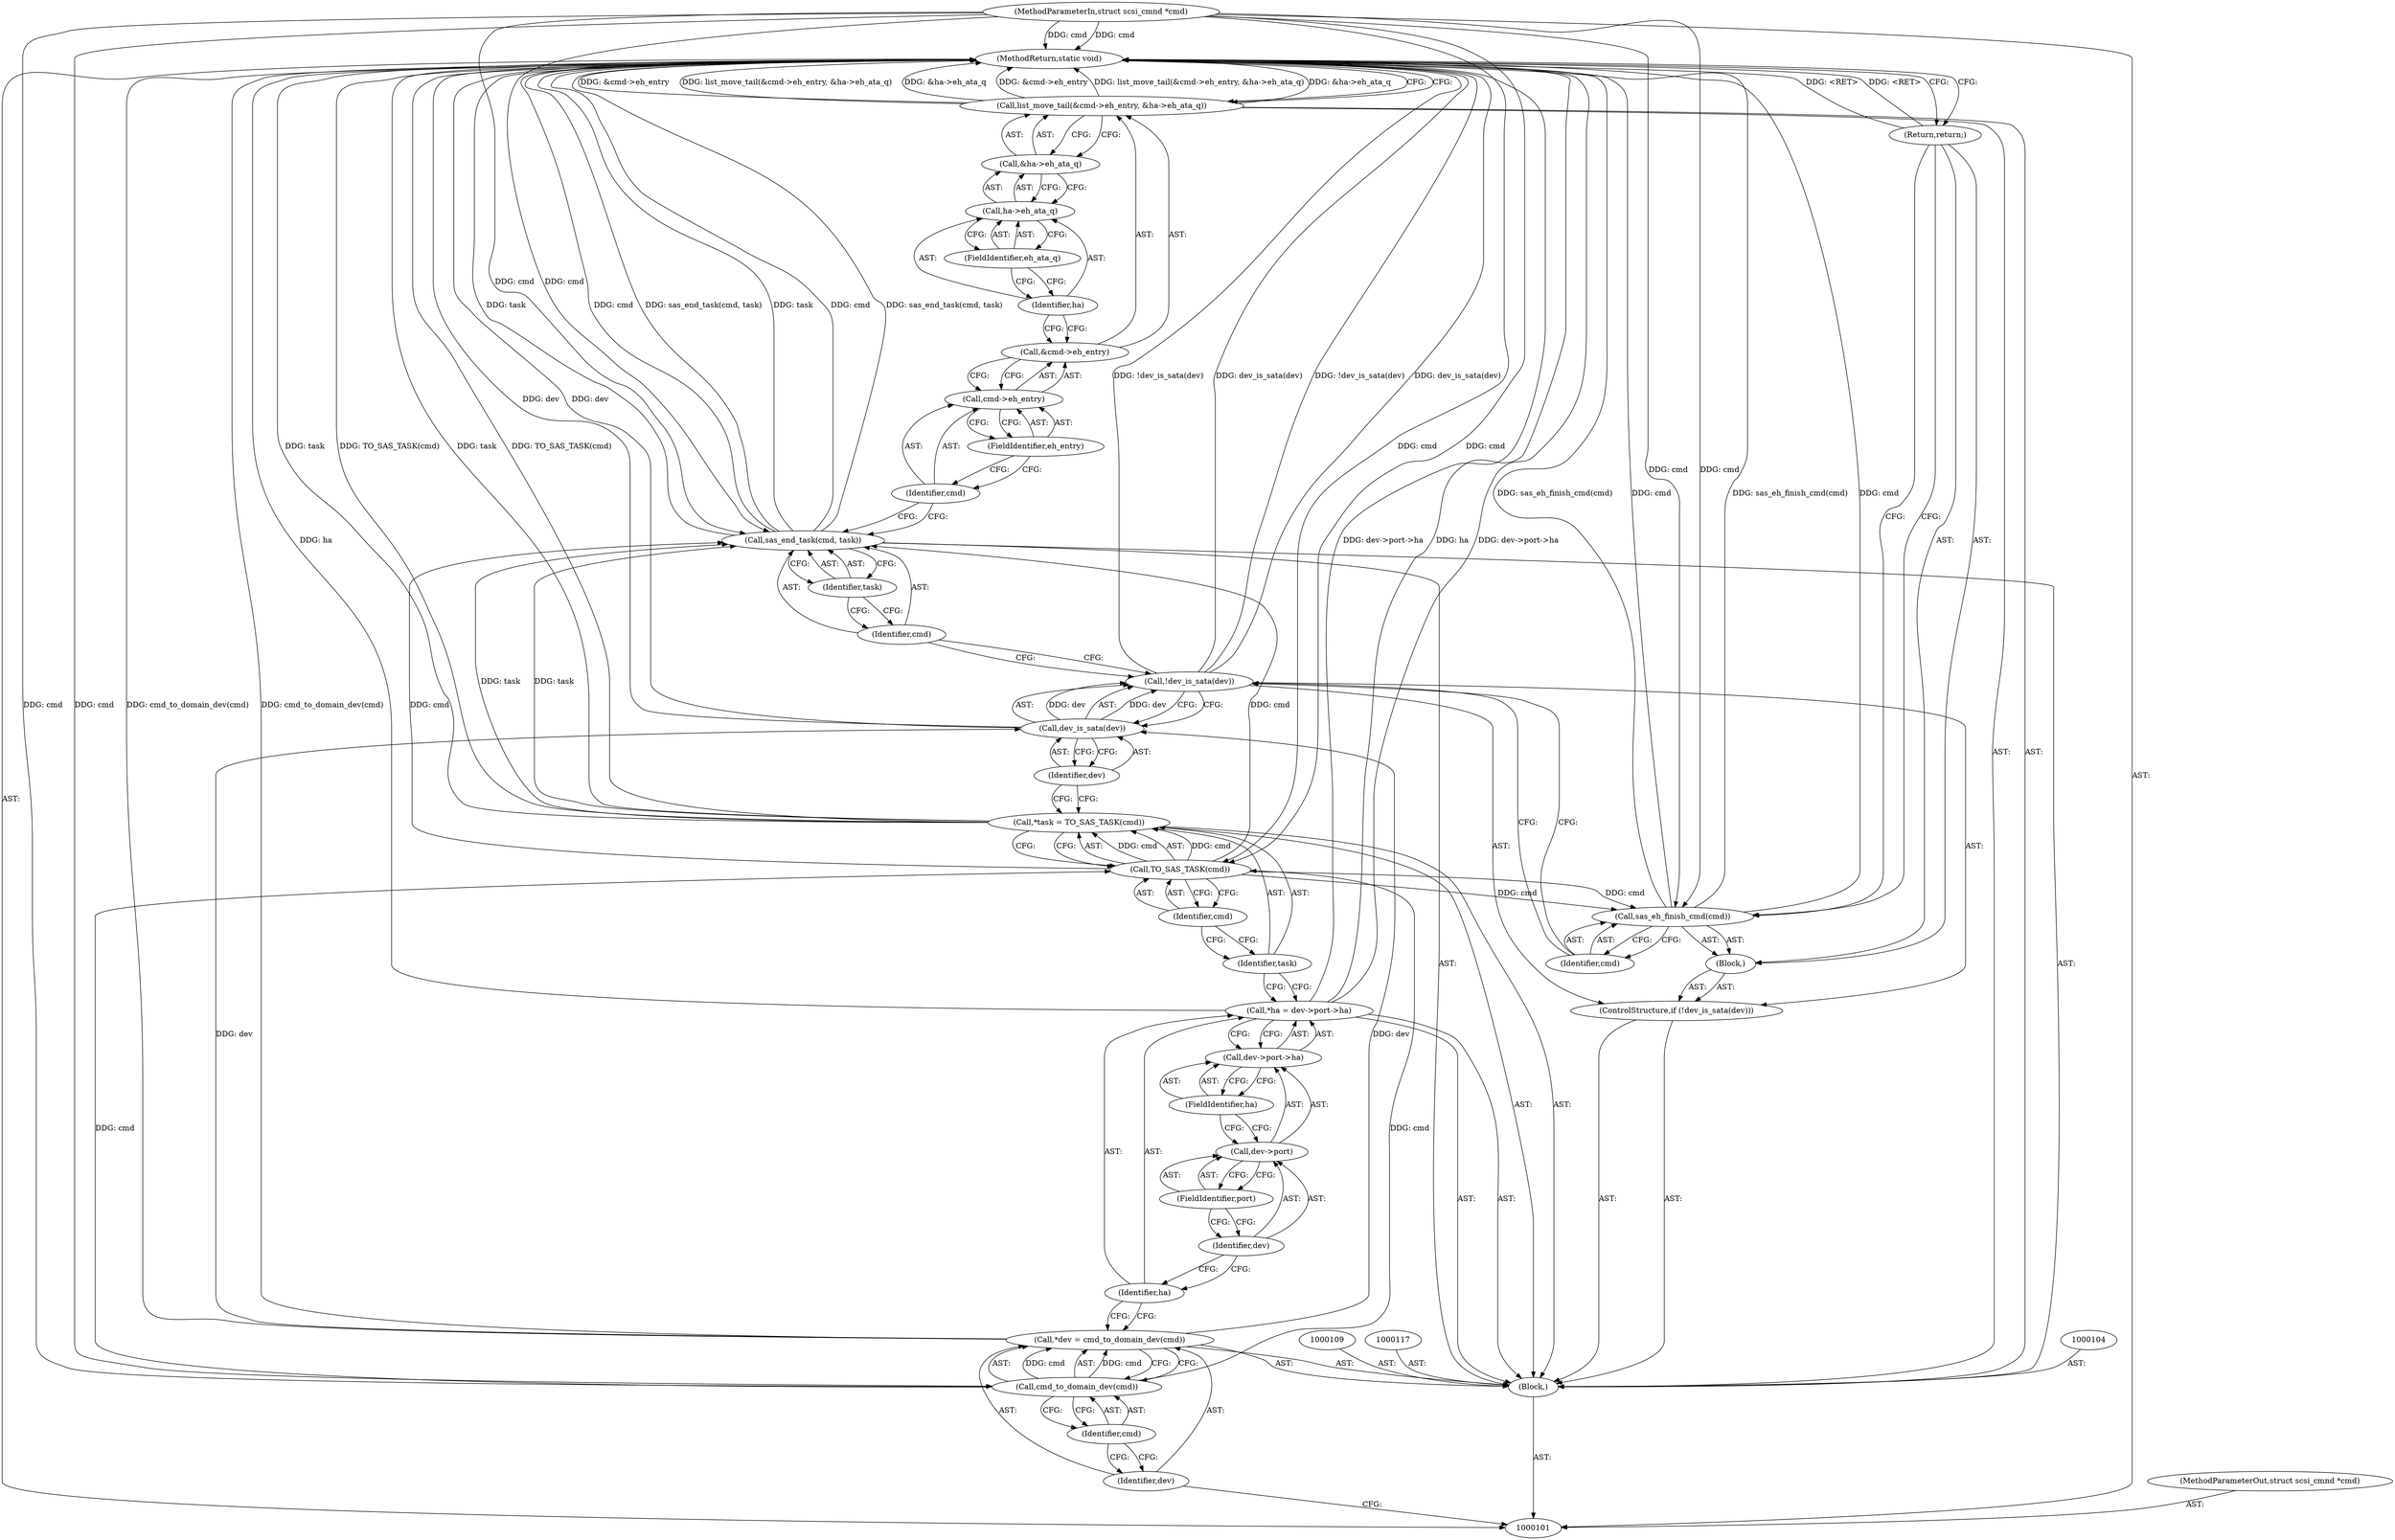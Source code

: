 digraph "1_linux_318aaf34f1179b39fa9c30fa0f3288b645beee39" {
"1000142" [label="(MethodReturn,static void)"];
"1000102" [label="(MethodParameterIn,struct scsi_cmnd *cmd)"];
"1000194" [label="(MethodParameterOut,struct scsi_cmnd *cmd)"];
"1000130" [label="(Call,sas_end_task(cmd, task))"];
"1000131" [label="(Identifier,cmd)"];
"1000132" [label="(Identifier,task)"];
"1000133" [label="(Call,list_move_tail(&cmd->eh_entry, &ha->eh_ata_q))"];
"1000134" [label="(Call,&cmd->eh_entry)"];
"1000135" [label="(Call,cmd->eh_entry)"];
"1000136" [label="(Identifier,cmd)"];
"1000137" [label="(FieldIdentifier,eh_entry)"];
"1000138" [label="(Call,&ha->eh_ata_q)"];
"1000139" [label="(Call,ha->eh_ata_q)"];
"1000140" [label="(Identifier,ha)"];
"1000141" [label="(FieldIdentifier,eh_ata_q)"];
"1000103" [label="(Block,)"];
"1000105" [label="(Call,*dev = cmd_to_domain_dev(cmd))"];
"1000106" [label="(Identifier,dev)"];
"1000107" [label="(Call,cmd_to_domain_dev(cmd))"];
"1000108" [label="(Identifier,cmd)"];
"1000110" [label="(Call,*ha = dev->port->ha)"];
"1000111" [label="(Identifier,ha)"];
"1000112" [label="(Call,dev->port->ha)"];
"1000113" [label="(Call,dev->port)"];
"1000114" [label="(Identifier,dev)"];
"1000115" [label="(FieldIdentifier,port)"];
"1000116" [label="(FieldIdentifier,ha)"];
"1000118" [label="(Call,*task = TO_SAS_TASK(cmd))"];
"1000119" [label="(Identifier,task)"];
"1000120" [label="(Call,TO_SAS_TASK(cmd))"];
"1000121" [label="(Identifier,cmd)"];
"1000122" [label="(ControlStructure,if (!dev_is_sata(dev)))"];
"1000125" [label="(Identifier,dev)"];
"1000126" [label="(Block,)"];
"1000123" [label="(Call,!dev_is_sata(dev))"];
"1000124" [label="(Call,dev_is_sata(dev))"];
"1000127" [label="(Call,sas_eh_finish_cmd(cmd))"];
"1000128" [label="(Identifier,cmd)"];
"1000129" [label="(Return,return;)"];
"1000142" -> "1000101"  [label="AST: "];
"1000142" -> "1000129"  [label="CFG: "];
"1000142" -> "1000133"  [label="CFG: "];
"1000130" -> "1000142"  [label="DDG: sas_end_task(cmd, task)"];
"1000130" -> "1000142"  [label="DDG: task"];
"1000130" -> "1000142"  [label="DDG: cmd"];
"1000124" -> "1000142"  [label="DDG: dev"];
"1000105" -> "1000142"  [label="DDG: cmd_to_domain_dev(cmd)"];
"1000133" -> "1000142"  [label="DDG: &cmd->eh_entry"];
"1000133" -> "1000142"  [label="DDG: list_move_tail(&cmd->eh_entry, &ha->eh_ata_q)"];
"1000133" -> "1000142"  [label="DDG: &ha->eh_ata_q"];
"1000127" -> "1000142"  [label="DDG: sas_eh_finish_cmd(cmd)"];
"1000127" -> "1000142"  [label="DDG: cmd"];
"1000118" -> "1000142"  [label="DDG: task"];
"1000118" -> "1000142"  [label="DDG: TO_SAS_TASK(cmd)"];
"1000110" -> "1000142"  [label="DDG: ha"];
"1000110" -> "1000142"  [label="DDG: dev->port->ha"];
"1000123" -> "1000142"  [label="DDG: !dev_is_sata(dev)"];
"1000123" -> "1000142"  [label="DDG: dev_is_sata(dev)"];
"1000102" -> "1000142"  [label="DDG: cmd"];
"1000129" -> "1000142"  [label="DDG: <RET>"];
"1000102" -> "1000101"  [label="AST: "];
"1000102" -> "1000142"  [label="DDG: cmd"];
"1000102" -> "1000107"  [label="DDG: cmd"];
"1000102" -> "1000120"  [label="DDG: cmd"];
"1000102" -> "1000127"  [label="DDG: cmd"];
"1000102" -> "1000130"  [label="DDG: cmd"];
"1000194" -> "1000101"  [label="AST: "];
"1000130" -> "1000103"  [label="AST: "];
"1000130" -> "1000132"  [label="CFG: "];
"1000131" -> "1000130"  [label="AST: "];
"1000132" -> "1000130"  [label="AST: "];
"1000136" -> "1000130"  [label="CFG: "];
"1000130" -> "1000142"  [label="DDG: sas_end_task(cmd, task)"];
"1000130" -> "1000142"  [label="DDG: task"];
"1000130" -> "1000142"  [label="DDG: cmd"];
"1000120" -> "1000130"  [label="DDG: cmd"];
"1000102" -> "1000130"  [label="DDG: cmd"];
"1000118" -> "1000130"  [label="DDG: task"];
"1000131" -> "1000130"  [label="AST: "];
"1000131" -> "1000123"  [label="CFG: "];
"1000132" -> "1000131"  [label="CFG: "];
"1000132" -> "1000130"  [label="AST: "];
"1000132" -> "1000131"  [label="CFG: "];
"1000130" -> "1000132"  [label="CFG: "];
"1000133" -> "1000103"  [label="AST: "];
"1000133" -> "1000138"  [label="CFG: "];
"1000134" -> "1000133"  [label="AST: "];
"1000138" -> "1000133"  [label="AST: "];
"1000142" -> "1000133"  [label="CFG: "];
"1000133" -> "1000142"  [label="DDG: &cmd->eh_entry"];
"1000133" -> "1000142"  [label="DDG: list_move_tail(&cmd->eh_entry, &ha->eh_ata_q)"];
"1000133" -> "1000142"  [label="DDG: &ha->eh_ata_q"];
"1000134" -> "1000133"  [label="AST: "];
"1000134" -> "1000135"  [label="CFG: "];
"1000135" -> "1000134"  [label="AST: "];
"1000140" -> "1000134"  [label="CFG: "];
"1000135" -> "1000134"  [label="AST: "];
"1000135" -> "1000137"  [label="CFG: "];
"1000136" -> "1000135"  [label="AST: "];
"1000137" -> "1000135"  [label="AST: "];
"1000134" -> "1000135"  [label="CFG: "];
"1000136" -> "1000135"  [label="AST: "];
"1000136" -> "1000130"  [label="CFG: "];
"1000137" -> "1000136"  [label="CFG: "];
"1000137" -> "1000135"  [label="AST: "];
"1000137" -> "1000136"  [label="CFG: "];
"1000135" -> "1000137"  [label="CFG: "];
"1000138" -> "1000133"  [label="AST: "];
"1000138" -> "1000139"  [label="CFG: "];
"1000139" -> "1000138"  [label="AST: "];
"1000133" -> "1000138"  [label="CFG: "];
"1000139" -> "1000138"  [label="AST: "];
"1000139" -> "1000141"  [label="CFG: "];
"1000140" -> "1000139"  [label="AST: "];
"1000141" -> "1000139"  [label="AST: "];
"1000138" -> "1000139"  [label="CFG: "];
"1000140" -> "1000139"  [label="AST: "];
"1000140" -> "1000134"  [label="CFG: "];
"1000141" -> "1000140"  [label="CFG: "];
"1000141" -> "1000139"  [label="AST: "];
"1000141" -> "1000140"  [label="CFG: "];
"1000139" -> "1000141"  [label="CFG: "];
"1000103" -> "1000101"  [label="AST: "];
"1000104" -> "1000103"  [label="AST: "];
"1000105" -> "1000103"  [label="AST: "];
"1000109" -> "1000103"  [label="AST: "];
"1000110" -> "1000103"  [label="AST: "];
"1000117" -> "1000103"  [label="AST: "];
"1000118" -> "1000103"  [label="AST: "];
"1000122" -> "1000103"  [label="AST: "];
"1000130" -> "1000103"  [label="AST: "];
"1000133" -> "1000103"  [label="AST: "];
"1000105" -> "1000103"  [label="AST: "];
"1000105" -> "1000107"  [label="CFG: "];
"1000106" -> "1000105"  [label="AST: "];
"1000107" -> "1000105"  [label="AST: "];
"1000111" -> "1000105"  [label="CFG: "];
"1000105" -> "1000142"  [label="DDG: cmd_to_domain_dev(cmd)"];
"1000107" -> "1000105"  [label="DDG: cmd"];
"1000105" -> "1000124"  [label="DDG: dev"];
"1000106" -> "1000105"  [label="AST: "];
"1000106" -> "1000101"  [label="CFG: "];
"1000108" -> "1000106"  [label="CFG: "];
"1000107" -> "1000105"  [label="AST: "];
"1000107" -> "1000108"  [label="CFG: "];
"1000108" -> "1000107"  [label="AST: "];
"1000105" -> "1000107"  [label="CFG: "];
"1000107" -> "1000105"  [label="DDG: cmd"];
"1000102" -> "1000107"  [label="DDG: cmd"];
"1000107" -> "1000120"  [label="DDG: cmd"];
"1000108" -> "1000107"  [label="AST: "];
"1000108" -> "1000106"  [label="CFG: "];
"1000107" -> "1000108"  [label="CFG: "];
"1000110" -> "1000103"  [label="AST: "];
"1000110" -> "1000112"  [label="CFG: "];
"1000111" -> "1000110"  [label="AST: "];
"1000112" -> "1000110"  [label="AST: "];
"1000119" -> "1000110"  [label="CFG: "];
"1000110" -> "1000142"  [label="DDG: ha"];
"1000110" -> "1000142"  [label="DDG: dev->port->ha"];
"1000111" -> "1000110"  [label="AST: "];
"1000111" -> "1000105"  [label="CFG: "];
"1000114" -> "1000111"  [label="CFG: "];
"1000112" -> "1000110"  [label="AST: "];
"1000112" -> "1000116"  [label="CFG: "];
"1000113" -> "1000112"  [label="AST: "];
"1000116" -> "1000112"  [label="AST: "];
"1000110" -> "1000112"  [label="CFG: "];
"1000113" -> "1000112"  [label="AST: "];
"1000113" -> "1000115"  [label="CFG: "];
"1000114" -> "1000113"  [label="AST: "];
"1000115" -> "1000113"  [label="AST: "];
"1000116" -> "1000113"  [label="CFG: "];
"1000114" -> "1000113"  [label="AST: "];
"1000114" -> "1000111"  [label="CFG: "];
"1000115" -> "1000114"  [label="CFG: "];
"1000115" -> "1000113"  [label="AST: "];
"1000115" -> "1000114"  [label="CFG: "];
"1000113" -> "1000115"  [label="CFG: "];
"1000116" -> "1000112"  [label="AST: "];
"1000116" -> "1000113"  [label="CFG: "];
"1000112" -> "1000116"  [label="CFG: "];
"1000118" -> "1000103"  [label="AST: "];
"1000118" -> "1000120"  [label="CFG: "];
"1000119" -> "1000118"  [label="AST: "];
"1000120" -> "1000118"  [label="AST: "];
"1000125" -> "1000118"  [label="CFG: "];
"1000118" -> "1000142"  [label="DDG: task"];
"1000118" -> "1000142"  [label="DDG: TO_SAS_TASK(cmd)"];
"1000120" -> "1000118"  [label="DDG: cmd"];
"1000118" -> "1000130"  [label="DDG: task"];
"1000119" -> "1000118"  [label="AST: "];
"1000119" -> "1000110"  [label="CFG: "];
"1000121" -> "1000119"  [label="CFG: "];
"1000120" -> "1000118"  [label="AST: "];
"1000120" -> "1000121"  [label="CFG: "];
"1000121" -> "1000120"  [label="AST: "];
"1000118" -> "1000120"  [label="CFG: "];
"1000120" -> "1000118"  [label="DDG: cmd"];
"1000107" -> "1000120"  [label="DDG: cmd"];
"1000102" -> "1000120"  [label="DDG: cmd"];
"1000120" -> "1000127"  [label="DDG: cmd"];
"1000120" -> "1000130"  [label="DDG: cmd"];
"1000121" -> "1000120"  [label="AST: "];
"1000121" -> "1000119"  [label="CFG: "];
"1000120" -> "1000121"  [label="CFG: "];
"1000122" -> "1000103"  [label="AST: "];
"1000123" -> "1000122"  [label="AST: "];
"1000126" -> "1000122"  [label="AST: "];
"1000125" -> "1000124"  [label="AST: "];
"1000125" -> "1000118"  [label="CFG: "];
"1000124" -> "1000125"  [label="CFG: "];
"1000126" -> "1000122"  [label="AST: "];
"1000127" -> "1000126"  [label="AST: "];
"1000129" -> "1000126"  [label="AST: "];
"1000123" -> "1000122"  [label="AST: "];
"1000123" -> "1000124"  [label="CFG: "];
"1000124" -> "1000123"  [label="AST: "];
"1000128" -> "1000123"  [label="CFG: "];
"1000131" -> "1000123"  [label="CFG: "];
"1000123" -> "1000142"  [label="DDG: !dev_is_sata(dev)"];
"1000123" -> "1000142"  [label="DDG: dev_is_sata(dev)"];
"1000124" -> "1000123"  [label="DDG: dev"];
"1000124" -> "1000123"  [label="AST: "];
"1000124" -> "1000125"  [label="CFG: "];
"1000125" -> "1000124"  [label="AST: "];
"1000123" -> "1000124"  [label="CFG: "];
"1000124" -> "1000142"  [label="DDG: dev"];
"1000124" -> "1000123"  [label="DDG: dev"];
"1000105" -> "1000124"  [label="DDG: dev"];
"1000127" -> "1000126"  [label="AST: "];
"1000127" -> "1000128"  [label="CFG: "];
"1000128" -> "1000127"  [label="AST: "];
"1000129" -> "1000127"  [label="CFG: "];
"1000127" -> "1000142"  [label="DDG: sas_eh_finish_cmd(cmd)"];
"1000127" -> "1000142"  [label="DDG: cmd"];
"1000120" -> "1000127"  [label="DDG: cmd"];
"1000102" -> "1000127"  [label="DDG: cmd"];
"1000128" -> "1000127"  [label="AST: "];
"1000128" -> "1000123"  [label="CFG: "];
"1000127" -> "1000128"  [label="CFG: "];
"1000129" -> "1000126"  [label="AST: "];
"1000129" -> "1000127"  [label="CFG: "];
"1000142" -> "1000129"  [label="CFG: "];
"1000129" -> "1000142"  [label="DDG: <RET>"];
}
